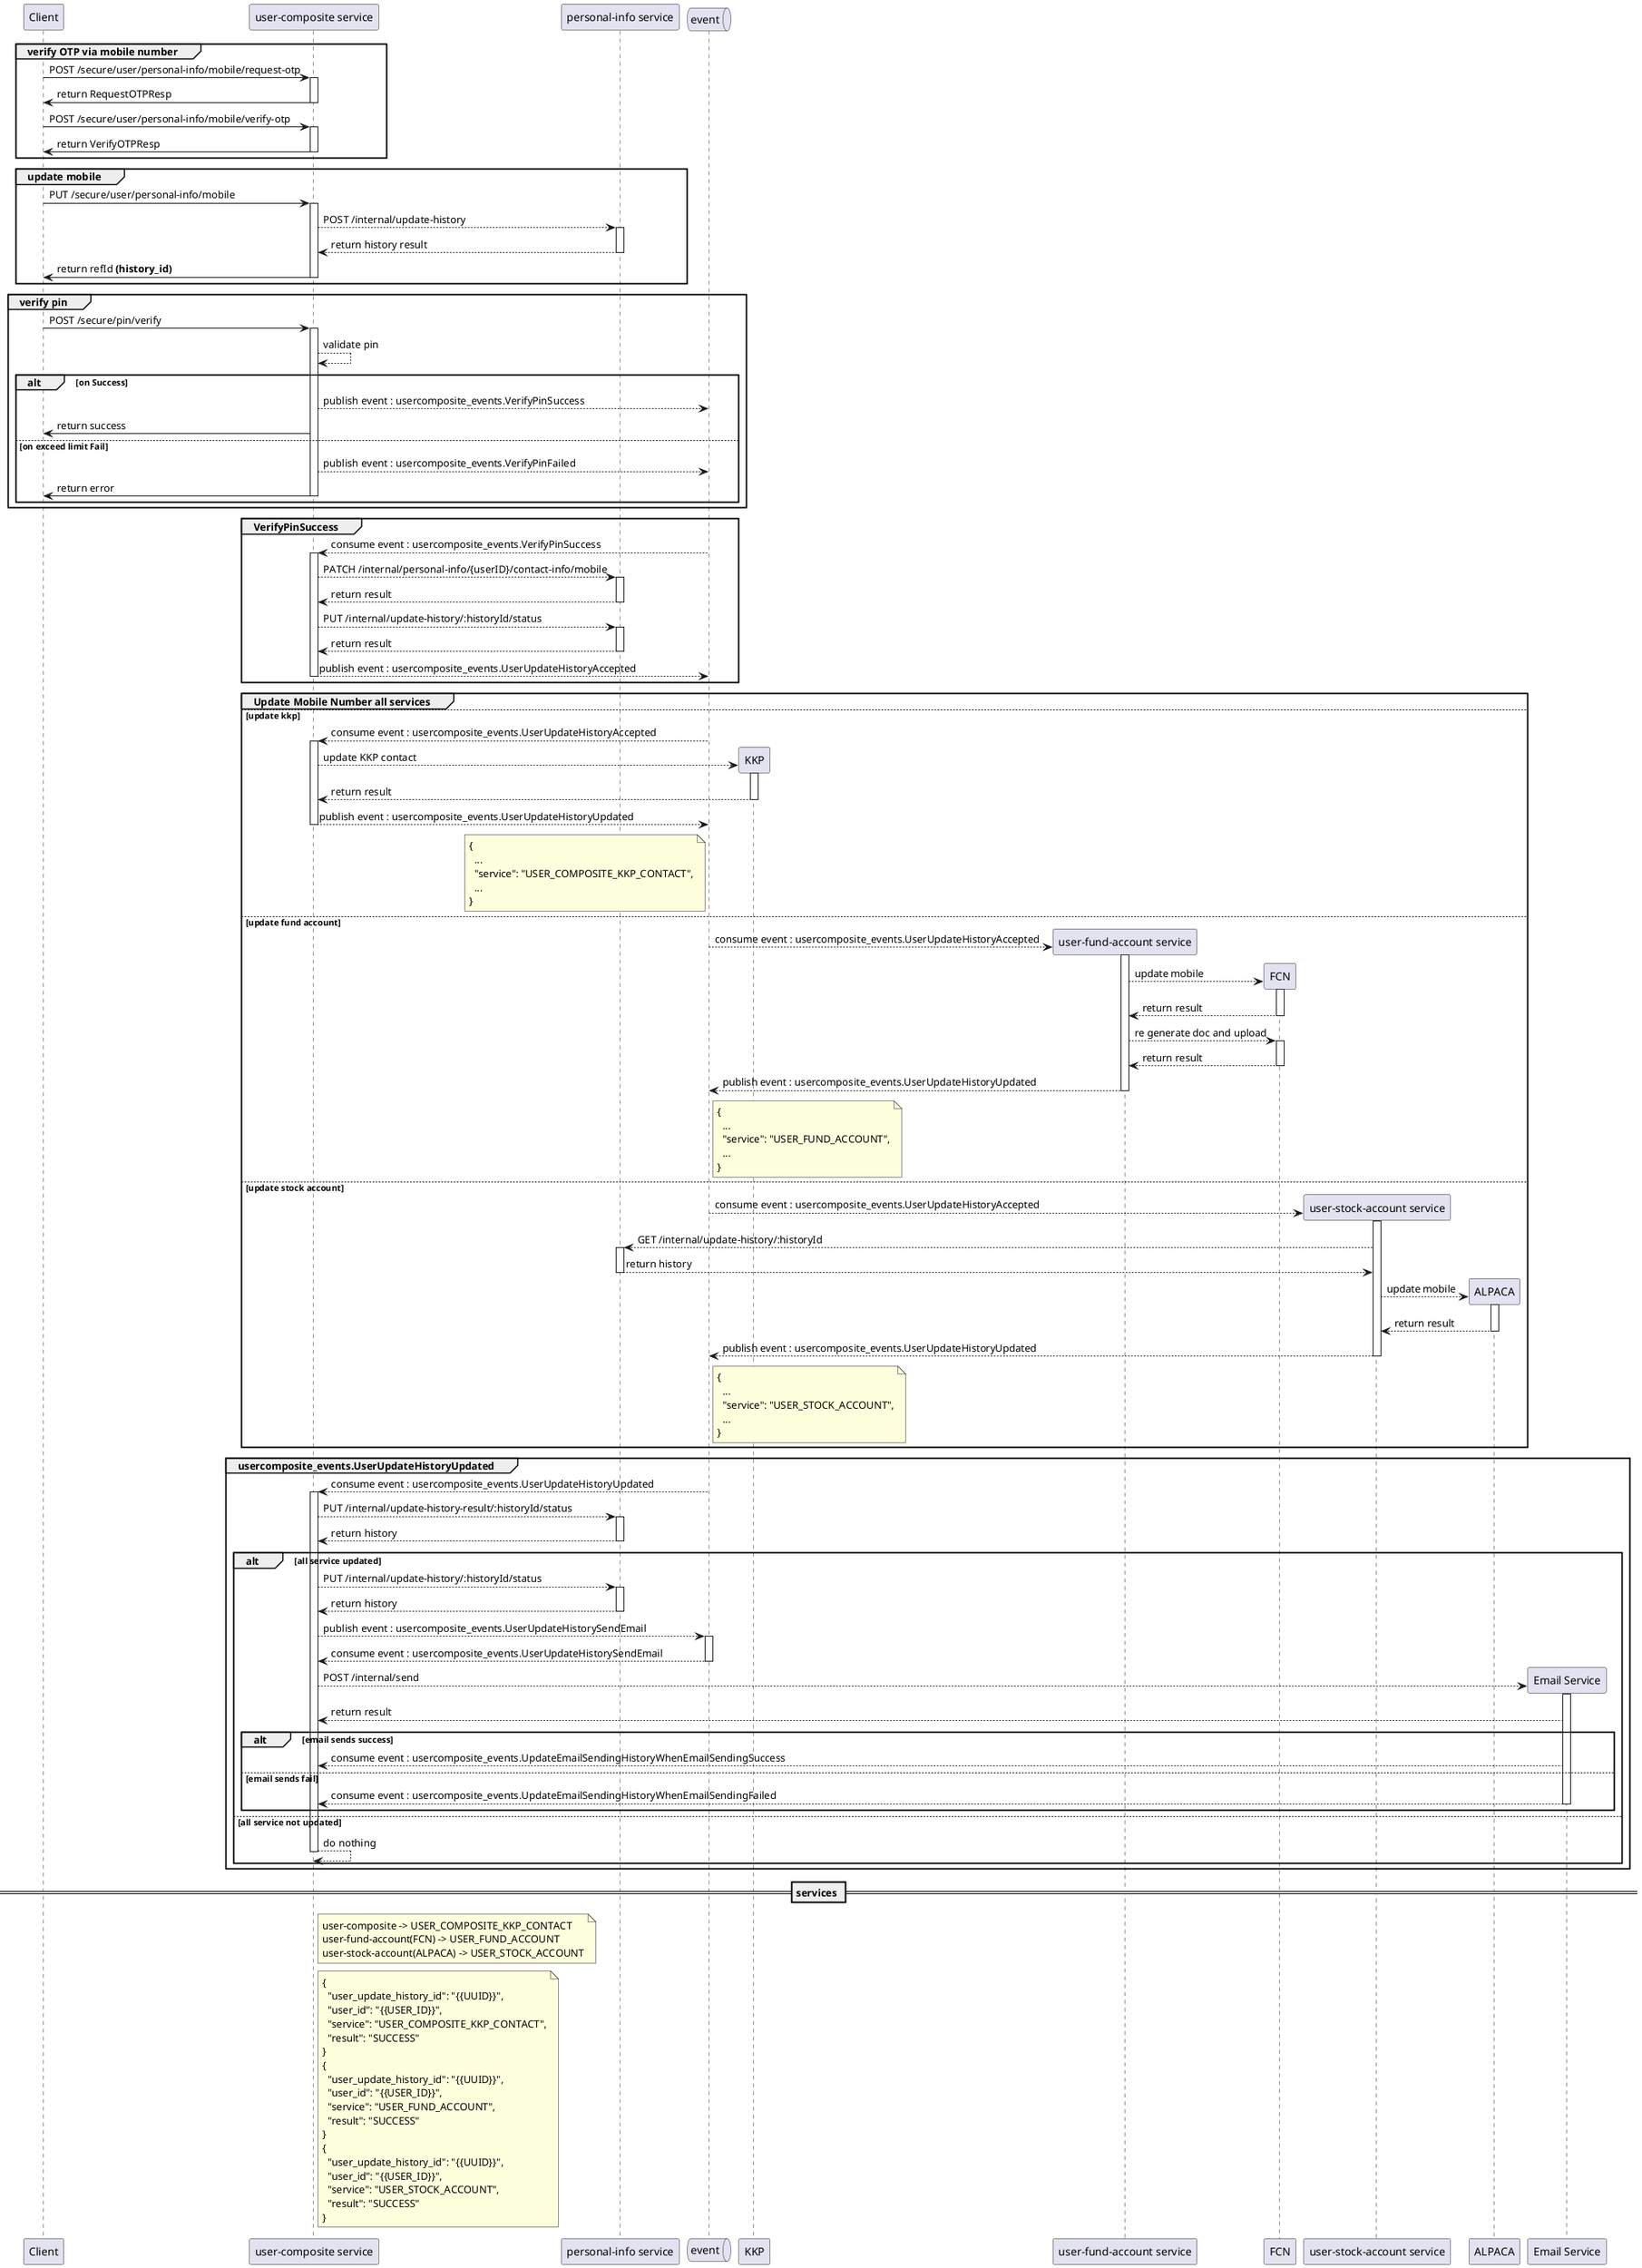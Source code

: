 @startuml update mobile flow
  skinparam backgroundColor white

  participant "Client" as client
  participant "user-composite service" as userComposite
  participant "personal-info service" as personalInfo
  queue "event" as event

  group verify OTP via mobile number
    client -> userComposite ++: POST /secure/user/personal-info/mobile/request-otp
    userComposite -> client --: return RequestOTPResp

    client -> userComposite ++: POST /secure/user/personal-info/mobile/verify-otp
    userComposite -> client --: return VerifyOTPResp
  end

  group update mobile
    client -> userComposite ++: PUT /secure/user/personal-info/mobile
    userComposite --> personalInfo ++: POST /internal/update-history
    personalInfo --> userComposite --: return history result
    userComposite -> client --: return refId **(history_id)**
  end

  group verify pin
    client -> userComposite ++: POST /secure/pin/verify
    userComposite --> userComposite : validate pin

    alt on Success
      userComposite --> event : publish event : usercomposite_events.VerifyPinSuccess
      userComposite -> client : return success
    else on exceed limit Fail
      userComposite --> event : publish event : usercomposite_events.VerifyPinFailed
      userComposite -> client --: return error
    end
  end

  group VerifyPinSuccess
    event --> userComposite ++: consume event : usercomposite_events.VerifyPinSuccess

    userComposite --> personalInfo ++: PATCH /internal/personal-info/{userID}/contact-info/mobile
    personalInfo --> userComposite --: return result

    userComposite --> personalInfo ++: PUT /internal/update-history/:historyId/status
    personalInfo --> userComposite --: return result

    userComposite --> event --: publish event : usercomposite_events.UserUpdateHistoryAccepted
  end

  group Update Mobile Number all services
  else update kkp
    event --> userComposite ++: consume event : usercomposite_events.UserUpdateHistoryAccepted

    create participant KKP
    userComposite --> KKP ++: update KKP contact
    KKP --> userComposite --: return result

    userComposite --> event --: publish event : usercomposite_events.UserUpdateHistoryUpdated
    note left event
      {
        ...
        "service": "USER_COMPOSITE_KKP_CONTACT",
        ...
      }
    end note

  else update fund account

    create participant "user-fund-account service" as fundAccount
    event --> fundAccount ++: consume event : usercomposite_events.UserUpdateHistoryAccepted

    create participant "FCN" as FCN
    fundAccount --> FCN ++: update mobile
    FCN --> fundAccount --: return result

    fundAccount --> FCN ++: re generate doc and upload
    FCN --> fundAccount --: return result

    fundAccount --> event --: publish event : usercomposite_events.UserUpdateHistoryUpdated
    note right event
      {
        ...
        "service": "USER_FUND_ACCOUNT",
        ...
      }
    end note

  else update stock account

    create participant "user-stock-account service" as stockAccount
    event --> stockAccount ++: consume event : usercomposite_events.UserUpdateHistoryAccepted

    stockAccount --> personalInfo ++: GET /internal/update-history/:historyId
    personalInfo --> stockAccount --: return history

    create participant "ALPACA" as ALPACA
    stockAccount --> ALPACA ++: update mobile
    ALPACA --> stockAccount --: return result

    stockAccount --> event --: publish event : usercomposite_events.UserUpdateHistoryUpdated
    note right event
      {
        ...
        "service": "USER_STOCK_ACCOUNT",
        ...
      }
    end note
  end

  group usercomposite_events.UserUpdateHistoryUpdated
    event --> userComposite ++ : consume event : usercomposite_events.UserUpdateHistoryUpdated

    userComposite --> personalInfo ++: PUT /internal/update-history-result/:historyId/status
    personalInfo --> userComposite --: return history

    alt all service updated
      userComposite --> personalInfo ++: PUT /internal/update-history/:historyId/status
      personalInfo --> userComposite --: return history
      userComposite --> event ++: publish event : usercomposite_events.UserUpdateHistorySendEmail
      event --> userComposite --: consume event : usercomposite_events.UserUpdateHistorySendEmail
      create participant "Email Service" as emailService
      userComposite --> emailService ++: POST /internal/send
      emailService --> userComposite : return result
      alt email sends success
        emailService --> userComposite : consume event : usercomposite_events.UpdateEmailSendingHistoryWhenEmailSendingSuccess
      else email sends fail
        emailService --> userComposite --: consume event : usercomposite_events.UpdateEmailSendingHistoryWhenEmailSendingFailed
      end
    else all service not updated
      userComposite --> userComposite --: do nothing
    end
  end

  == services ==
  note right userComposite
     user-composite -> USER_COMPOSITE_KKP_CONTACT
     user-fund-account(FCN) -> USER_FUND_ACCOUNT
     user-stock-account(ALPACA) -> USER_STOCK_ACCOUNT
  end note

  note right userComposite
    ' user-composite
    {
      "user_update_history_id": "{{UUID}}",
      "user_id": "{{USER_ID}}",
      "service": "USER_COMPOSITE_KKP_CONTACT",
      "result": "SUCCESS"
    }
    ' user-fund-account
    {
      "user_update_history_id": "{{UUID}}",
      "user_id": "{{USER_ID}}",
      "service": "USER_FUND_ACCOUNT",
      "result": "SUCCESS"
    }
    ' user-stock-account
    {
      "user_update_history_id": "{{UUID}}",
      "user_id": "{{USER_ID}}",
      "service": "USER_STOCK_ACCOUNT",
      "result": "SUCCESS"
    }
  end note

@enduml
